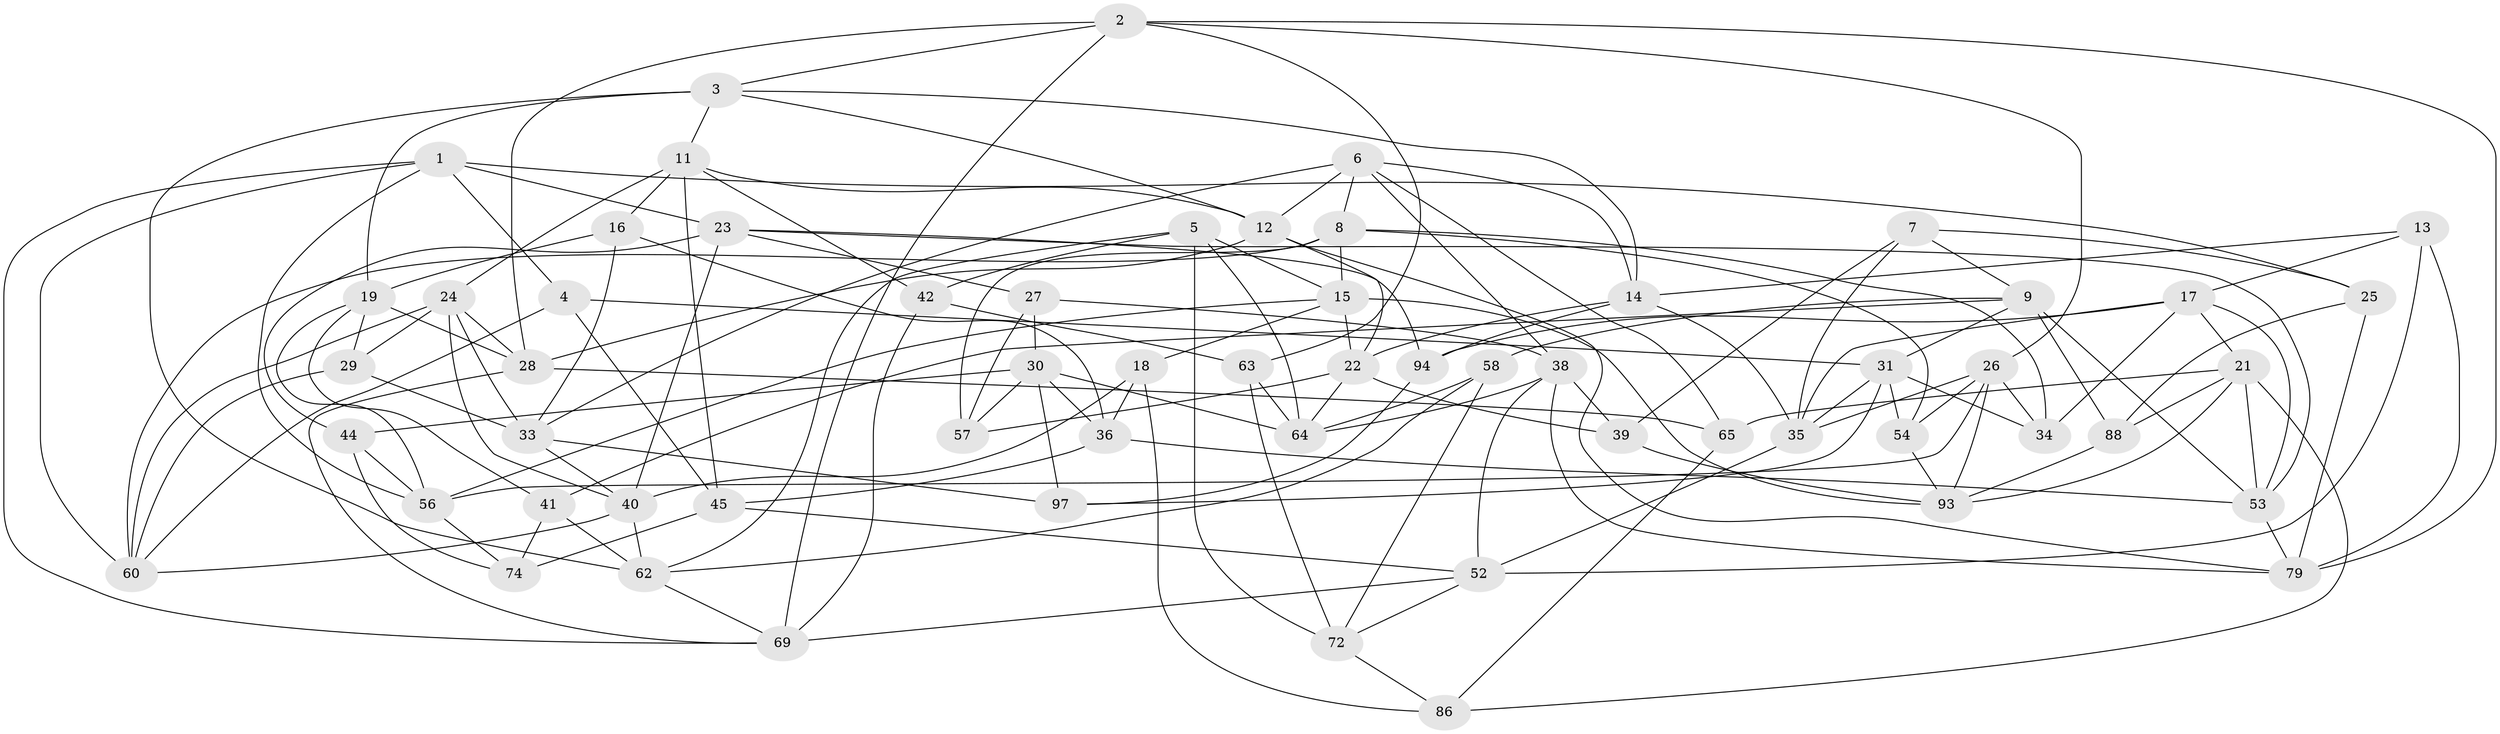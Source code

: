 // Generated by graph-tools (version 1.1) at 2025/24/03/03/25 07:24:29]
// undirected, 60 vertices, 155 edges
graph export_dot {
graph [start="1"]
  node [color=gray90,style=filled];
  1 [super="+59"];
  2 [super="+20"];
  3 [super="+10"];
  4;
  5 [super="+81"];
  6 [super="+83"];
  7;
  8 [super="+76"];
  9 [super="+66"];
  11 [super="+48"];
  12 [super="+61"];
  13;
  14 [super="+78"];
  15 [super="+46"];
  16;
  17 [super="+32"];
  18;
  19 [super="+71"];
  21 [super="+37"];
  22 [super="+49"];
  23 [super="+80"];
  24 [super="+43"];
  25;
  26 [super="+47"];
  27;
  28 [super="+84"];
  29;
  30 [super="+51"];
  31 [super="+89"];
  33 [super="+67"];
  34;
  35 [super="+50"];
  36 [super="+85"];
  38 [super="+68"];
  39;
  40 [super="+87"];
  41;
  42;
  44;
  45 [super="+75"];
  52 [super="+55"];
  53 [super="+92"];
  54;
  56 [super="+70"];
  57;
  58;
  60 [super="+77"];
  62 [super="+91"];
  63;
  64 [super="+73"];
  65;
  69 [super="+82"];
  72 [super="+95"];
  74;
  79 [super="+90"];
  86;
  88;
  93 [super="+96"];
  94;
  97;
  1 -- 25;
  1 -- 69;
  1 -- 60;
  1 -- 56;
  1 -- 4;
  1 -- 23;
  2 -- 69;
  2 -- 3;
  2 -- 26;
  2 -- 28;
  2 -- 79;
  2 -- 63;
  3 -- 11;
  3 -- 19;
  3 -- 12;
  3 -- 62;
  3 -- 14;
  4 -- 60;
  4 -- 45;
  4 -- 31;
  5 -- 42;
  5 -- 72 [weight=2];
  5 -- 64;
  5 -- 62;
  5 -- 15;
  6 -- 8;
  6 -- 65;
  6 -- 33;
  6 -- 38;
  6 -- 14;
  6 -- 12;
  7 -- 9;
  7 -- 39;
  7 -- 25;
  7 -- 35;
  8 -- 54;
  8 -- 15;
  8 -- 57;
  8 -- 34;
  8 -- 60;
  9 -- 31;
  9 -- 58;
  9 -- 88;
  9 -- 41;
  9 -- 53;
  11 -- 42;
  11 -- 12;
  11 -- 16;
  11 -- 24;
  11 -- 45;
  12 -- 22;
  12 -- 28;
  12 -- 79;
  13 -- 79;
  13 -- 14;
  13 -- 52;
  13 -- 17;
  14 -- 94;
  14 -- 22;
  14 -- 35;
  15 -- 56;
  15 -- 22;
  15 -- 18;
  15 -- 93;
  16 -- 33;
  16 -- 19;
  16 -- 36;
  17 -- 34;
  17 -- 35;
  17 -- 21;
  17 -- 94;
  17 -- 53;
  18 -- 86;
  18 -- 36;
  18 -- 40;
  19 -- 28;
  19 -- 41;
  19 -- 29;
  19 -- 56;
  21 -- 93;
  21 -- 65;
  21 -- 86;
  21 -- 88;
  21 -- 53;
  22 -- 39;
  22 -- 57;
  22 -- 64;
  23 -- 44;
  23 -- 53;
  23 -- 94;
  23 -- 40;
  23 -- 27;
  24 -- 28;
  24 -- 29;
  24 -- 60;
  24 -- 40;
  24 -- 33;
  25 -- 88;
  25 -- 79;
  26 -- 54;
  26 -- 34;
  26 -- 56;
  26 -- 93;
  26 -- 35;
  27 -- 57;
  27 -- 38;
  27 -- 30;
  28 -- 65;
  28 -- 69;
  29 -- 60;
  29 -- 33;
  30 -- 57;
  30 -- 97;
  30 -- 44;
  30 -- 64;
  30 -- 36;
  31 -- 97;
  31 -- 35;
  31 -- 34;
  31 -- 54;
  33 -- 40;
  33 -- 97;
  35 -- 52;
  36 -- 45 [weight=2];
  36 -- 53;
  38 -- 39;
  38 -- 52;
  38 -- 79;
  38 -- 64;
  39 -- 93;
  40 -- 62;
  40 -- 60;
  41 -- 62;
  41 -- 74;
  42 -- 63;
  42 -- 69;
  44 -- 56;
  44 -- 74;
  45 -- 74;
  45 -- 52;
  52 -- 72;
  52 -- 69;
  53 -- 79;
  54 -- 93;
  56 -- 74;
  58 -- 64;
  58 -- 62;
  58 -- 72;
  62 -- 69;
  63 -- 72;
  63 -- 64;
  65 -- 86;
  72 -- 86;
  88 -- 93;
  94 -- 97;
}
